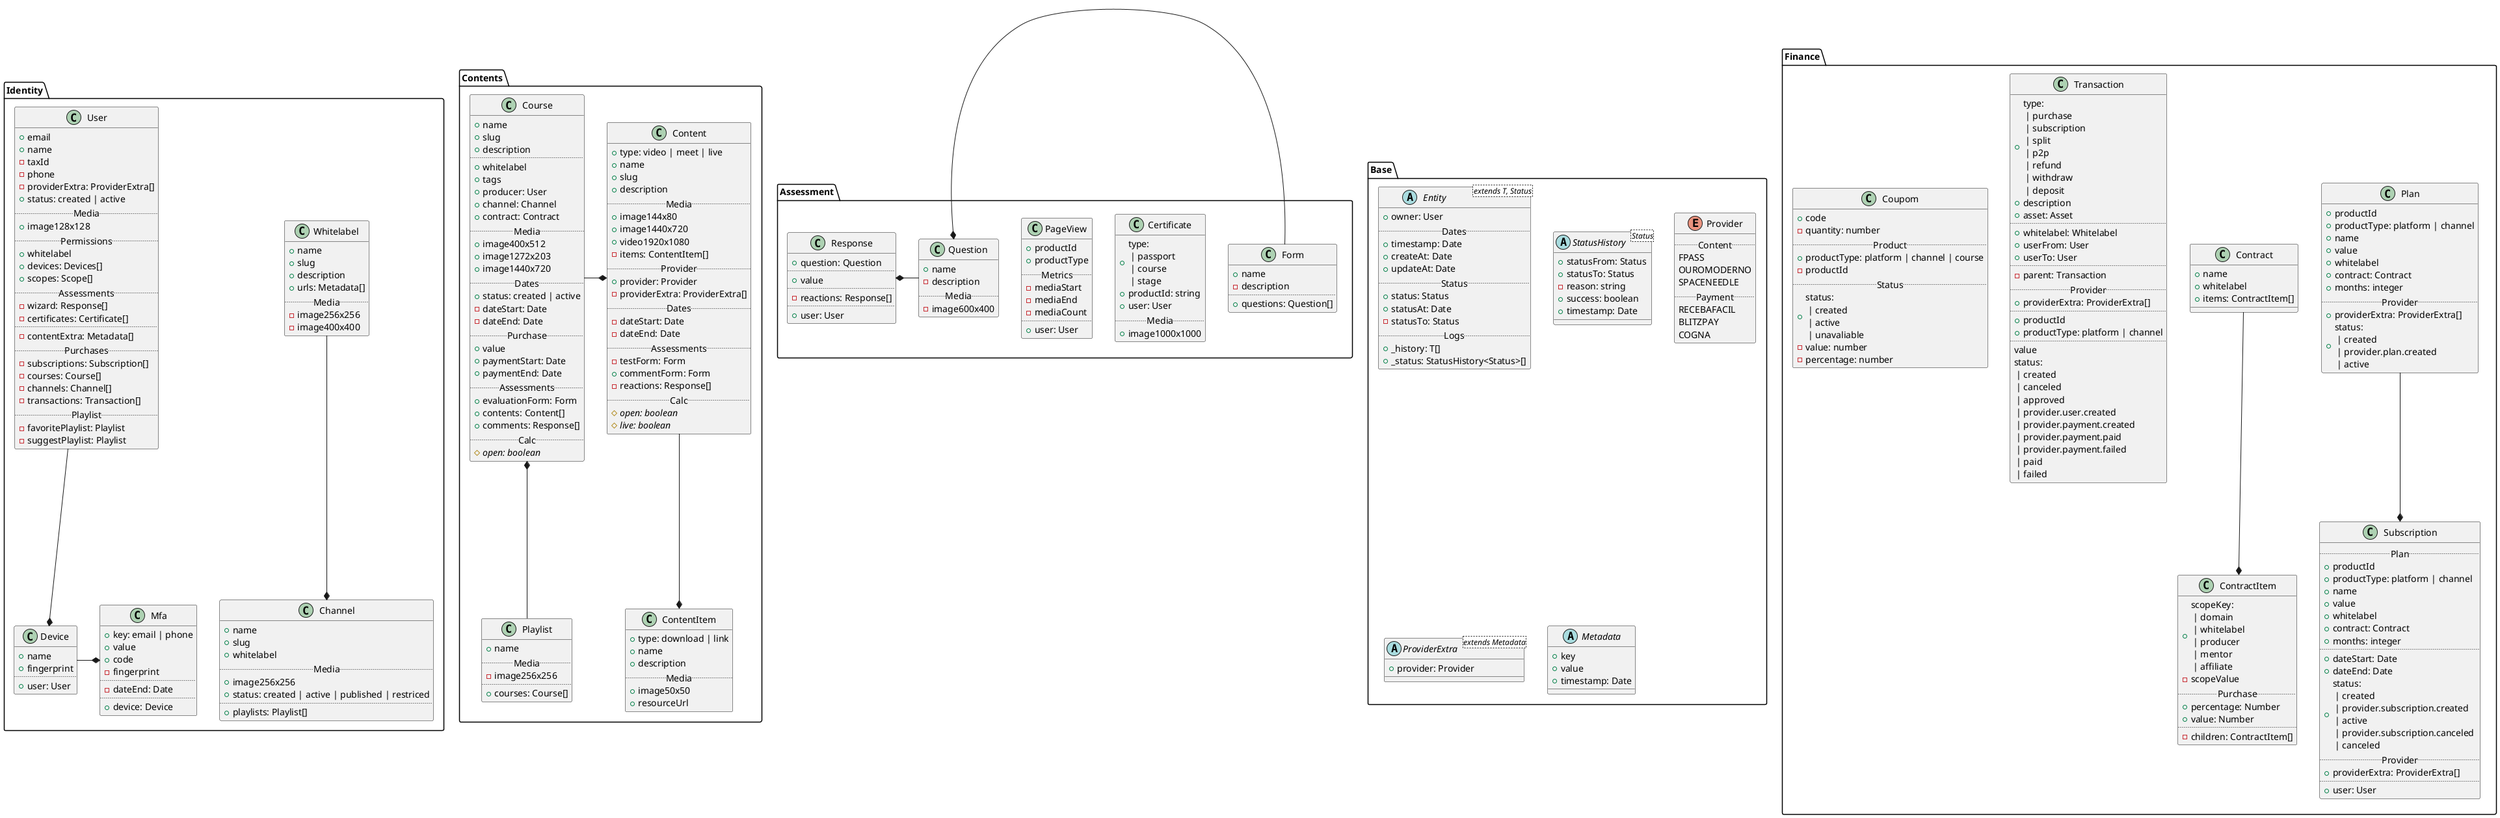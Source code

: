 @startuml Content DataModel

package Identity {

  class Whitelabel {
    +name
    +slug
    +description
    +urls: Metadata[]
    ..Media..
    -image256x256
    -image400x400
  }

  class Channel {
    +name
    +slug
    +whitelabel
    ..Media..
    +image256x256
    +status: created | active | published | restriced
    ..
    +playlists: Playlist[]
  }

  Whitelabel -down-* Channel

  class User {
    +email
    +name
    -taxId
    -phone
    -providerExtra: ProviderExtra[]
    +status: created | active
    ..Media..
    +image128x128
    ..Permissions..
    +whitelabel
    +devices: Devices[]
    +scopes: Scope[]
    ..Assessments..
    -wizard: Response[]
    -certificates: Certificate[]
    ..
    -contentExtra: Metadata[]
    ..Purchases..
    -subscriptions: Subscription[]
    -courses: Course[]
    -channels: Channel[]
    -transactions: Transaction[]
    ..Playlist..
    -favoritePlaylist: Playlist
    -suggestPlaylist: Playlist
  }

  class Device {
    +name
    +fingerprint
    ..
    +user: User
  }

  class Mfa {
    +key: email | phone
    +value
    +code
    -fingerprint
    ..
    -dateEnd: Date
    ..
    +device: Device
  }

  User --* Device
  Device -right-* Mfa

}

package Finance {

  class Transaction {
    +type: \n | purchase \n | subscription \n | split \n | p2p \n | refund \n | withdraw \n | deposit
    +description
    +asset: Asset
    ..
    +whitelabel: Whitelabel
    +userFrom: User
    +userTo: User
    ..
    -parent: Transaction
    .. Provider ..
    +providerExtra: ProviderExtra[]
    ..
    +productId
    +productType: platform | channel
    ..
    value
    status: \n | created \n | canceled \n | approved \n | provider.user.created \n | provider.payment.created \n | provider.payment.paid \n | provider.payment.failed \n | paid \n | failed
  }

  together {
    class Plan {
      +productId
      +productType: platform | channel
      +name
      +value
      +whitelabel
      +contract: Contract
      +months: integer
      ..Provider..
      +providerExtra: ProviderExtra[]
      +status: \n | created \n | provider.plan.created \n | active
    }

    class Subscription {
      ..Plan..
      +productId
      +productType: platform | channel
      +name
      +value
      +whitelabel
      +contract: Contract
      +months: integer
      ..
      +dateStart: Date
      +dateEnd: Date
      +status: \n | created \n | provider.subscription.created \n | active \n | provider.subscription.canceled \n | canceled 
      ..Provider..
      +providerExtra: ProviderExtra[]
      ..
      +user: User
    }

    Plan -down-* Subscription
  }

  class Coupom {
    +code
    -quantity: number
    ..Product..
    +productType: platform | channel | course
    -productId
    ..Status..
    +status: \n | created \n | active \n | unavaliable
    -value: number
    -percentage: number
  }

  together {
    class Contract {
      +name
      +whitelabel
      +items: ContractItem[]
    }

    class ContractItem {
      +scopeKey: \n | domain \n | whitelabel \n | producer \n | mentor \n | affiliate
      -scopeValue
      ..Purchase..
      +percentage: Number
      +value: Number
      ..
      -children: ContractItem[]
    }

    Contract -down-* ContractItem
  }

}

package Contents {

  class Playlist {
    +name
    ..Media..
    -image256x256
    ..
    +courses: Course[]
  }

  class Course {
    +name
    +slug
    +description
    ..
    +whitelabel
    +tags
    +producer: User
    +channel: Channel
    +contract: Contract
    ..Media..
    +image400x512
    +image1272x203
    +image1440x720
    ..Dates..
    +status: created | active
    -dateStart: Date
    -dateEnd: Date
    ..Purchase..
    +value
    +paymentStart: Date
    +paymentEnd: Date
    ..Assessments..
    +evaluationForm: Form
    +contents: Content[]
    +comments: Response[]
    ..Calc..
    {abstract} #open: boolean
  }

  class Content {
    +type: video | meet | live
    +name
    +slug
    +description
    ..Media..
    +image144x80
    +image1440x720
    +video1920x1080
    -items: ContentItem[]
    ..Provider..
    +provider: Provider
    -providerExtra: ProviderExtra[]
    ..Dates..
    -dateStart: Date
    -dateEnd: Date
    ..Assessments..
    -testForm: Form
    +commentForm: Form
    -reactions: Response[]
    ..Calc..
    {abstract} #open: boolean
    {abstract} #live: boolean
  }

  class ContentItem {
    +type: download | link
    +name
    +description
    ..Media..
    +image50x50
    +resourceUrl
  }

  Course -right-* Content
  Course *-down- Playlist
  Content -down-* ContentItem

}

package Assessment {

  together {
    class Form {
      +name
      -description
      ..
      +questions: Question[]
    }

    class Question {
      +name
      -description
      ..Media..
      -image600x400
    }

    class Response {
      +question: Question
      ..
      +value
      ..
      -reactions: Response[]
      ..
      +user: User
    }
  }

  Form -l-* Question
  Question -l-* Response

  together {
    class Certificate {
      +type: \n | passport \n | course \n | stage
      +productId: string
      +user: User
      ..Media..
      +image1000x1000
    }

    class PageView {
      +productId
      +productType
      ..Metrics..
      -mediaStart
      -mediaEnd
      -mediaCount
      ..
      +user: User
    }
  }

}

package Base {

  abstract Entity<extends T, Status> {
    +owner: User
    ..Dates..
    +timestamp: Date
    +createAt: Date
    +updateAt: Date
    ..Status..
    +status: Status
    +statusAt: Date
    -statusTo: Status
    ..Logs..
    +_history: T[]
    +_status: StatusHistory<Status>[]
  }

  abstract StatusHistory<Status> {
    +statusFrom: Status
    +statusTo: Status
    -reason: string
    +success: boolean
    +timestamp: Date
  }

  enum Provider {
    .. Content ..
    FPASS
    OUROMODERNO
    SPACENEEDLE
    .. Payment ..
    RECEBAFACIL
    BLITZPAY
    COGNA
  }

  abstract ProviderExtra<extends Metadata> {
    +provider: Provider
  }

  abstract Metadata {
    +key
    +value
    +timestamp: Date
  }

}

@enduml
